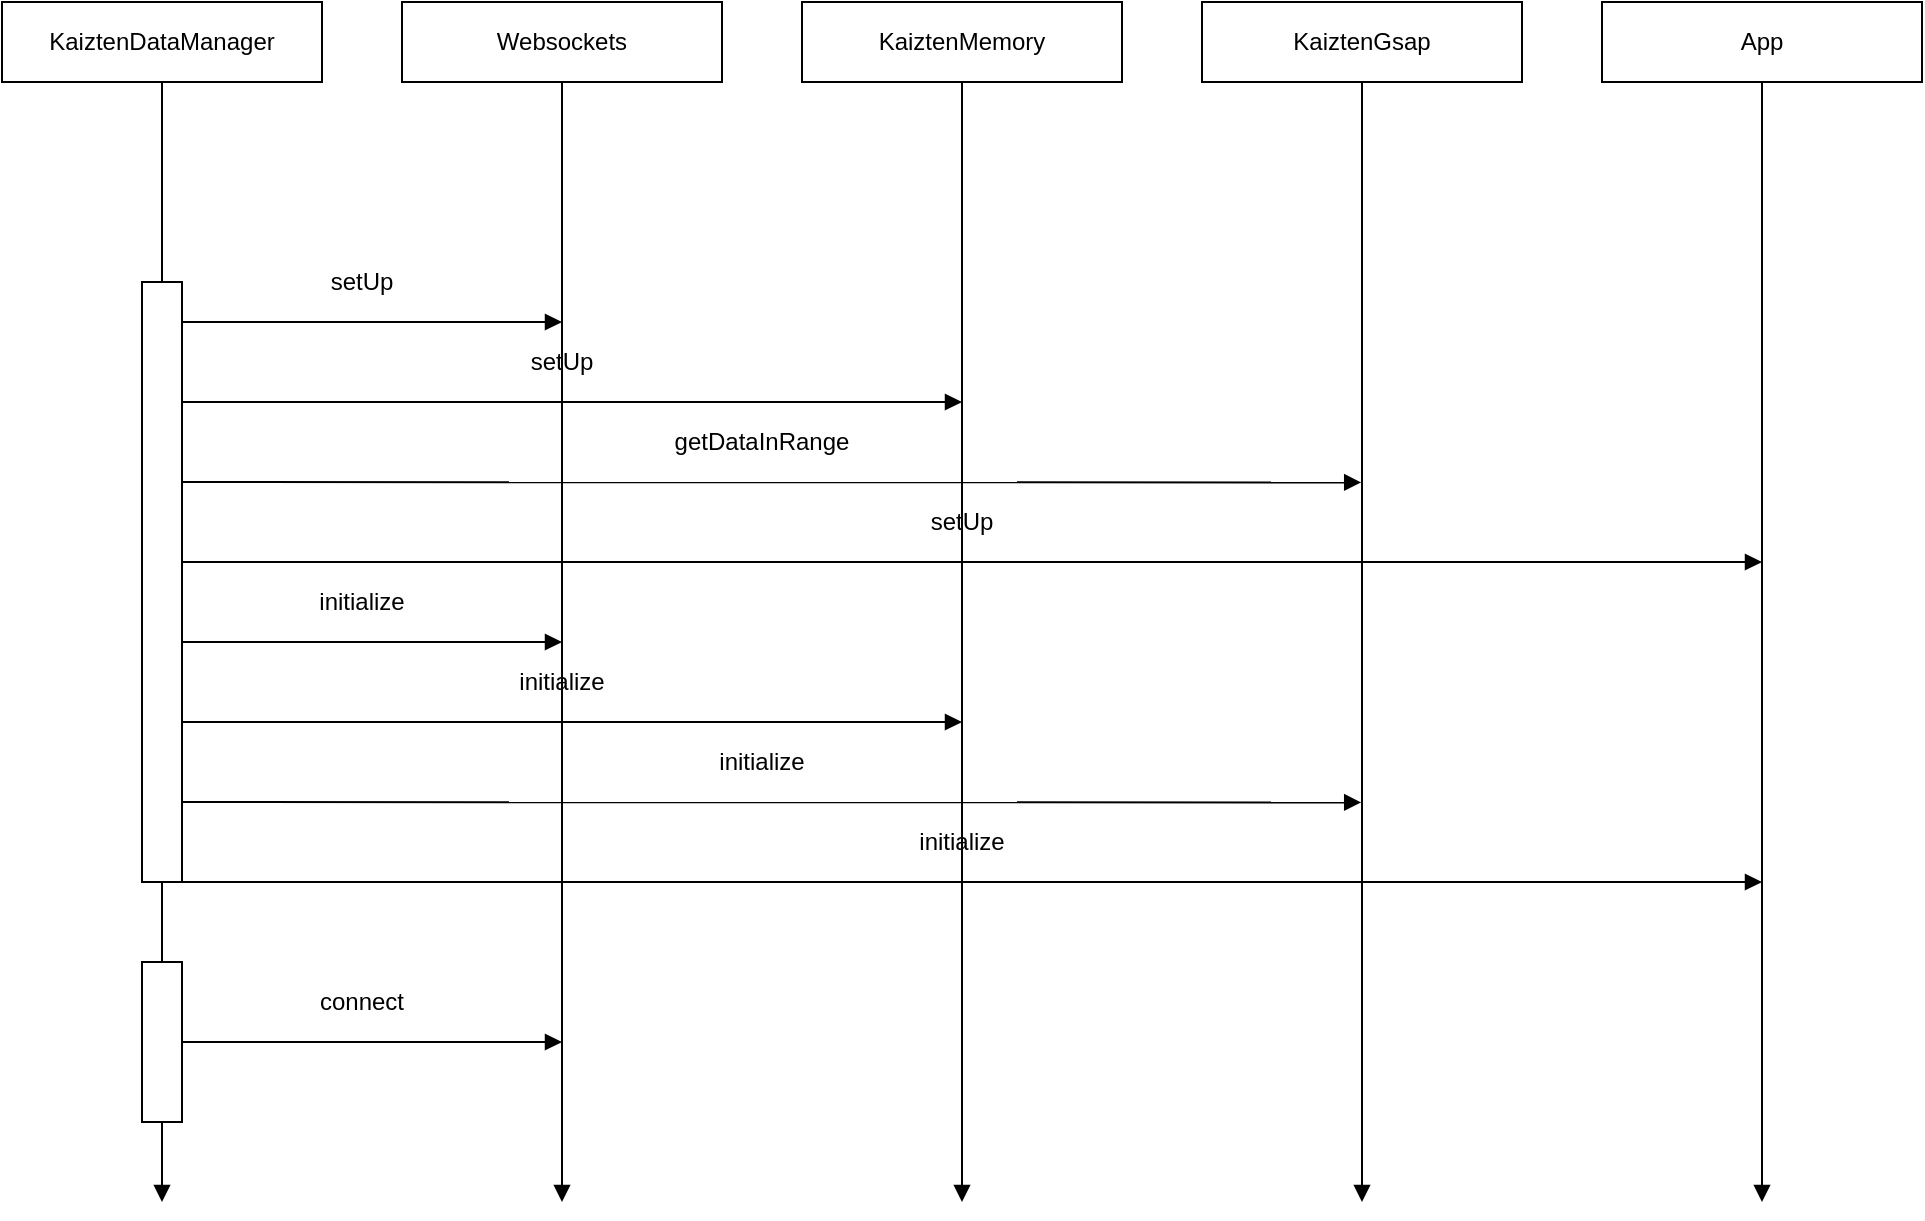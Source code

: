 <mxfile>
    <diagram name="getData" id="631gRkdfWmppmMCItgKx">
        <mxGraphModel dx="1222" dy="971" grid="1" gridSize="10" guides="1" tooltips="1" connect="1" arrows="1" fold="1" page="1" pageScale="1" pageWidth="1100" pageHeight="850" math="0" shadow="0">
            <root>
                <mxCell id="tUQsV_qrrNZ-Z5bhm3eA-0"/>
                <mxCell id="tUQsV_qrrNZ-Z5bhm3eA-1" value="Main" style="" parent="tUQsV_qrrNZ-Z5bhm3eA-0"/>
                <mxCell id="tUQsV_qrrNZ-Z5bhm3eA-2" style="edgeStyle=none;html=1;exitX=0.5;exitY=1;exitDx=0;exitDy=0;endArrow=block;endFill=1;startArrow=none;" parent="tUQsV_qrrNZ-Z5bhm3eA-1" source="tUQsV_qrrNZ-Z5bhm3eA-34" edge="1">
                    <mxGeometry relative="1" as="geometry">
                        <mxPoint x="280" y="600" as="targetPoint"/>
                        <mxPoint x="310" y="60" as="sourcePoint"/>
                    </mxGeometry>
                </mxCell>
                <mxCell id="tUQsV_qrrNZ-Z5bhm3eA-5" value="KaiztenDataManager" style="rounded=0;whiteSpace=wrap;html=1;" parent="tUQsV_qrrNZ-Z5bhm3eA-1" vertex="1">
                    <mxGeometry x="200" width="160" height="40" as="geometry"/>
                </mxCell>
                <mxCell id="tUQsV_qrrNZ-Z5bhm3eA-6" style="edgeStyle=none;html=1;exitX=0.5;exitY=1;exitDx=0;exitDy=0;endArrow=block;endFill=1;" parent="tUQsV_qrrNZ-Z5bhm3eA-1" source="tUQsV_qrrNZ-Z5bhm3eA-7" edge="1">
                    <mxGeometry relative="1" as="geometry">
                        <mxPoint x="480" y="600" as="targetPoint"/>
                    </mxGeometry>
                </mxCell>
                <mxCell id="tUQsV_qrrNZ-Z5bhm3eA-7" value="Websockets" style="rounded=0;whiteSpace=wrap;html=1;" parent="tUQsV_qrrNZ-Z5bhm3eA-1" vertex="1">
                    <mxGeometry x="400" width="160" height="40" as="geometry"/>
                </mxCell>
                <mxCell id="tUQsV_qrrNZ-Z5bhm3eA-8" style="edgeStyle=none;html=1;exitX=0.5;exitY=1;exitDx=0;exitDy=0;endArrow=block;endFill=1;" parent="tUQsV_qrrNZ-Z5bhm3eA-1" source="tUQsV_qrrNZ-Z5bhm3eA-9" edge="1">
                    <mxGeometry relative="1" as="geometry">
                        <mxPoint x="1080" y="600" as="targetPoint"/>
                    </mxGeometry>
                </mxCell>
                <mxCell id="tUQsV_qrrNZ-Z5bhm3eA-9" value="App" style="rounded=0;whiteSpace=wrap;html=1;" parent="tUQsV_qrrNZ-Z5bhm3eA-1" vertex="1">
                    <mxGeometry x="1000" width="160" height="40" as="geometry"/>
                </mxCell>
                <mxCell id="tUQsV_qrrNZ-Z5bhm3eA-14" value="setUp" style="text;html=1;strokeColor=none;fillColor=none;align=center;verticalAlign=middle;whiteSpace=wrap;rounded=0;" parent="tUQsV_qrrNZ-Z5bhm3eA-1" vertex="1">
                    <mxGeometry x="280" y="130" width="200" height="20" as="geometry"/>
                </mxCell>
                <mxCell id="tUQsV_qrrNZ-Z5bhm3eA-15" value="" style="endArrow=block;html=1;endFill=1;" parent="tUQsV_qrrNZ-Z5bhm3eA-1" edge="1">
                    <mxGeometry width="50" height="50" relative="1" as="geometry">
                        <mxPoint x="280" y="160" as="sourcePoint"/>
                        <mxPoint x="480" y="160" as="targetPoint"/>
                    </mxGeometry>
                </mxCell>
                <mxCell id="tUQsV_qrrNZ-Z5bhm3eA-16" value="" style="endArrow=block;html=1;endFill=1;" parent="tUQsV_qrrNZ-Z5bhm3eA-1" edge="1">
                    <mxGeometry width="50" height="50" relative="1" as="geometry">
                        <mxPoint x="280" y="200" as="sourcePoint"/>
                        <mxPoint x="680" y="200" as="targetPoint"/>
                    </mxGeometry>
                </mxCell>
                <mxCell id="tUQsV_qrrNZ-Z5bhm3eA-17" value="" style="endArrow=block;html=1;endFill=1;" parent="tUQsV_qrrNZ-Z5bhm3eA-1" edge="1">
                    <mxGeometry width="50" height="50" relative="1" as="geometry">
                        <mxPoint x="280" y="320" as="sourcePoint"/>
                        <mxPoint x="480" y="320" as="targetPoint"/>
                    </mxGeometry>
                </mxCell>
                <mxCell id="tUQsV_qrrNZ-Z5bhm3eA-19" value="setUp" style="text;html=1;strokeColor=none;fillColor=none;align=center;verticalAlign=middle;whiteSpace=wrap;rounded=0;" parent="tUQsV_qrrNZ-Z5bhm3eA-1" vertex="1">
                    <mxGeometry x="280" y="170" width="400" height="20" as="geometry"/>
                </mxCell>
                <mxCell id="tUQsV_qrrNZ-Z5bhm3eA-20" value="initialize" style="text;html=1;strokeColor=none;fillColor=none;align=center;verticalAlign=middle;whiteSpace=wrap;rounded=0;" parent="tUQsV_qrrNZ-Z5bhm3eA-1" vertex="1">
                    <mxGeometry x="280" y="290" width="200" height="20" as="geometry"/>
                </mxCell>
                <mxCell id="tUQsV_qrrNZ-Z5bhm3eA-24" value="connect" style="text;html=1;strokeColor=none;fillColor=none;align=center;verticalAlign=middle;whiteSpace=wrap;rounded=0;" parent="tUQsV_qrrNZ-Z5bhm3eA-1" vertex="1">
                    <mxGeometry x="280" y="490" width="200" height="20" as="geometry"/>
                </mxCell>
                <mxCell id="tUQsV_qrrNZ-Z5bhm3eA-25" value="" style="endArrow=block;html=1;endFill=1;exitX=1;exitY=0.5;exitDx=0;exitDy=0;" parent="tUQsV_qrrNZ-Z5bhm3eA-1" source="tUQsV_qrrNZ-Z5bhm3eA-34" edge="1">
                    <mxGeometry width="50" height="50" relative="1" as="geometry">
                        <mxPoint x="260" y="400" as="sourcePoint"/>
                        <mxPoint x="480" y="520" as="targetPoint"/>
                    </mxGeometry>
                </mxCell>
                <mxCell id="tUQsV_qrrNZ-Z5bhm3eA-28" style="edgeStyle=none;html=1;exitX=0.5;exitY=1;exitDx=0;exitDy=0;endArrow=block;endFill=1;" parent="tUQsV_qrrNZ-Z5bhm3eA-1" source="tUQsV_qrrNZ-Z5bhm3eA-29" edge="1">
                    <mxGeometry relative="1" as="geometry">
                        <mxPoint x="680" y="600" as="targetPoint"/>
                    </mxGeometry>
                </mxCell>
                <mxCell id="tUQsV_qrrNZ-Z5bhm3eA-29" value="KaiztenMemory" style="rounded=0;whiteSpace=wrap;html=1;" parent="tUQsV_qrrNZ-Z5bhm3eA-1" vertex="1">
                    <mxGeometry x="600" width="160" height="40" as="geometry"/>
                </mxCell>
                <mxCell id="tUQsV_qrrNZ-Z5bhm3eA-30" style="edgeStyle=none;html=1;exitX=0.5;exitY=1;exitDx=0;exitDy=0;endArrow=block;endFill=1;" parent="tUQsV_qrrNZ-Z5bhm3eA-1" source="tUQsV_qrrNZ-Z5bhm3eA-31" edge="1">
                    <mxGeometry relative="1" as="geometry">
                        <mxPoint x="880" y="600" as="targetPoint"/>
                    </mxGeometry>
                </mxCell>
                <mxCell id="tUQsV_qrrNZ-Z5bhm3eA-31" value="KaiztenGsap" style="rounded=0;whiteSpace=wrap;html=1;" parent="tUQsV_qrrNZ-Z5bhm3eA-1" vertex="1">
                    <mxGeometry x="800" width="160" height="40" as="geometry"/>
                </mxCell>
                <mxCell id="tUQsV_qrrNZ-Z5bhm3eA-32" value="" style="endArrow=block;html=1;endFill=1;" parent="tUQsV_qrrNZ-Z5bhm3eA-1" edge="1">
                    <mxGeometry width="50" height="50" relative="1" as="geometry">
                        <mxPoint x="280" y="240" as="sourcePoint"/>
                        <mxPoint x="879.6" y="240.24" as="targetPoint"/>
                    </mxGeometry>
                </mxCell>
                <mxCell id="tUQsV_qrrNZ-Z5bhm3eA-33" value="" style="edgeStyle=none;html=1;exitX=0.5;exitY=1;exitDx=0;exitDy=0;endArrow=none;endFill=1;" parent="tUQsV_qrrNZ-Z5bhm3eA-1" source="tUQsV_qrrNZ-Z5bhm3eA-5" target="tUQsV_qrrNZ-Z5bhm3eA-34" edge="1">
                    <mxGeometry relative="1" as="geometry">
                        <mxPoint x="280" y="720" as="targetPoint"/>
                        <mxPoint x="280" y="40" as="sourcePoint"/>
                    </mxGeometry>
                </mxCell>
                <mxCell id="tUQsV_qrrNZ-Z5bhm3eA-34" value="" style="rounded=0;whiteSpace=wrap;html=1;" parent="tUQsV_qrrNZ-Z5bhm3eA-1" vertex="1">
                    <mxGeometry x="270" y="480" width="20" height="80" as="geometry"/>
                </mxCell>
                <mxCell id="tUQsV_qrrNZ-Z5bhm3eA-35" value="getDataInRange" style="text;html=1;strokeColor=none;fillColor=none;align=center;verticalAlign=middle;whiteSpace=wrap;rounded=0;" parent="tUQsV_qrrNZ-Z5bhm3eA-1" vertex="1">
                    <mxGeometry x="280" y="210" width="600" height="20" as="geometry"/>
                </mxCell>
                <mxCell id="tUQsV_qrrNZ-Z5bhm3eA-36" value="" style="endArrow=block;html=1;endFill=1;" parent="tUQsV_qrrNZ-Z5bhm3eA-1" edge="1">
                    <mxGeometry width="50" height="50" relative="1" as="geometry">
                        <mxPoint x="280" y="280" as="sourcePoint"/>
                        <mxPoint x="1080" y="280" as="targetPoint"/>
                    </mxGeometry>
                </mxCell>
                <mxCell id="tUQsV_qrrNZ-Z5bhm3eA-37" value="setUp" style="text;html=1;strokeColor=none;fillColor=none;align=center;verticalAlign=middle;whiteSpace=wrap;rounded=0;" parent="tUQsV_qrrNZ-Z5bhm3eA-1" vertex="1">
                    <mxGeometry x="280" y="250" width="800" height="20" as="geometry"/>
                </mxCell>
                <mxCell id="tUQsV_qrrNZ-Z5bhm3eA-38" value="" style="endArrow=block;html=1;endFill=1;" parent="tUQsV_qrrNZ-Z5bhm3eA-1" edge="1">
                    <mxGeometry width="50" height="50" relative="1" as="geometry">
                        <mxPoint x="280" y="360" as="sourcePoint"/>
                        <mxPoint x="680" y="360" as="targetPoint"/>
                    </mxGeometry>
                </mxCell>
                <mxCell id="tUQsV_qrrNZ-Z5bhm3eA-39" value="initialize" style="text;html=1;strokeColor=none;fillColor=none;align=center;verticalAlign=middle;whiteSpace=wrap;rounded=0;" parent="tUQsV_qrrNZ-Z5bhm3eA-1" vertex="1">
                    <mxGeometry x="280" y="330" width="400" height="20" as="geometry"/>
                </mxCell>
                <mxCell id="tUQsV_qrrNZ-Z5bhm3eA-40" value="" style="endArrow=block;html=1;endFill=1;" parent="tUQsV_qrrNZ-Z5bhm3eA-1" edge="1">
                    <mxGeometry width="50" height="50" relative="1" as="geometry">
                        <mxPoint x="280" y="400" as="sourcePoint"/>
                        <mxPoint x="879.6" y="400.24" as="targetPoint"/>
                    </mxGeometry>
                </mxCell>
                <mxCell id="tUQsV_qrrNZ-Z5bhm3eA-41" value="initialize" style="text;html=1;strokeColor=none;fillColor=none;align=center;verticalAlign=middle;whiteSpace=wrap;rounded=0;" parent="tUQsV_qrrNZ-Z5bhm3eA-1" vertex="1">
                    <mxGeometry x="280" y="370" width="600" height="20" as="geometry"/>
                </mxCell>
                <mxCell id="tUQsV_qrrNZ-Z5bhm3eA-42" value="" style="endArrow=block;html=1;endFill=1;" parent="tUQsV_qrrNZ-Z5bhm3eA-1" edge="1">
                    <mxGeometry width="50" height="50" relative="1" as="geometry">
                        <mxPoint x="280" y="440" as="sourcePoint"/>
                        <mxPoint x="1080" y="440" as="targetPoint"/>
                    </mxGeometry>
                </mxCell>
                <mxCell id="tUQsV_qrrNZ-Z5bhm3eA-43" value="initialize" style="text;html=1;strokeColor=none;fillColor=none;align=center;verticalAlign=middle;whiteSpace=wrap;rounded=0;" parent="tUQsV_qrrNZ-Z5bhm3eA-1" vertex="1">
                    <mxGeometry x="280" y="410" width="800" height="20" as="geometry"/>
                </mxCell>
                <mxCell id="tUQsV_qrrNZ-Z5bhm3eA-44" value="" style="rounded=0;whiteSpace=wrap;html=1;" parent="tUQsV_qrrNZ-Z5bhm3eA-1" vertex="1">
                    <mxGeometry x="270" y="140" width="20" height="300" as="geometry"/>
                </mxCell>
            </root>
        </mxGraphModel>
    </diagram>
</mxfile>